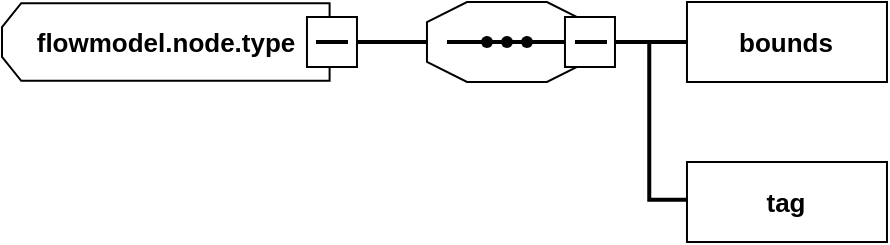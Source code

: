 <mxfile version="16.0.3" type="github"><diagram id="Udz62ujIdolEC2k2vhNW" name="Page-1"><mxGraphModel dx="1003" dy="746" grid="1" gridSize="10" guides="1" tooltips="1" connect="1" arrows="0" fold="1" page="1" pageScale="1" pageWidth="827" pageHeight="1169" math="0" shadow="0"><root><mxCell id="0"/><mxCell id="1" parent="0"/><mxCell id="k8Uw34xPk5UIhXiY5Jou-36" value="" style="group" vertex="1" connectable="0" parent="1"><mxGeometry x="40.0" y="190" width="442.49" height="120" as="geometry"/></mxCell><mxCell id="k8Uw34xPk5UIhXiY5Jou-13" value="" style="group" vertex="1" connectable="0" parent="k8Uw34xPk5UIhXiY5Jou-36"><mxGeometry x="212.49" width="94" height="40" as="geometry"/></mxCell><mxCell id="k8Uw34xPk5UIhXiY5Jou-1" value="" style="verticalLabelPosition=bottom;verticalAlign=top;html=1;shape=mxgraph.basic.polygon;polyCoords=[[0.25,0],[0.75,0],[1,0.25],[1,0.75],[0.75,1],[0.25,1],[0,0.75],[0,0.25]];polyline=0;" vertex="1" parent="k8Uw34xPk5UIhXiY5Jou-13"><mxGeometry width="80" height="40" as="geometry"/></mxCell><mxCell id="k8Uw34xPk5UIhXiY5Jou-2" value="" style="line;strokeWidth=2;html=1;" vertex="1" parent="k8Uw34xPk5UIhXiY5Jou-13"><mxGeometry x="10" y="15" width="60" height="10" as="geometry"/></mxCell><mxCell id="k8Uw34xPk5UIhXiY5Jou-3" value="" style="shape=waypoint;sketch=0;fillStyle=solid;size=6;pointerEvents=1;points=[];fillColor=none;resizable=0;rotatable=0;perimeter=centerPerimeter;snapToPoint=1;" vertex="1" parent="k8Uw34xPk5UIhXiY5Jou-13"><mxGeometry x="10" width="40" height="40" as="geometry"/></mxCell><mxCell id="k8Uw34xPk5UIhXiY5Jou-4" value="" style="shape=waypoint;sketch=0;fillStyle=solid;size=6;pointerEvents=1;points=[];fillColor=none;resizable=0;rotatable=0;perimeter=centerPerimeter;snapToPoint=1;" vertex="1" parent="k8Uw34xPk5UIhXiY5Jou-13"><mxGeometry x="20" width="40" height="40" as="geometry"/></mxCell><mxCell id="k8Uw34xPk5UIhXiY5Jou-5" value="" style="shape=waypoint;sketch=0;fillStyle=solid;size=6;pointerEvents=1;points=[];fillColor=none;resizable=0;rotatable=0;perimeter=centerPerimeter;snapToPoint=1;" vertex="1" parent="k8Uw34xPk5UIhXiY5Jou-13"><mxGeometry x="30" width="40" height="40" as="geometry"/></mxCell><mxCell id="k8Uw34xPk5UIhXiY5Jou-6" value="" style="whiteSpace=wrap;html=1;aspect=fixed;rotation=-90;" vertex="1" parent="k8Uw34xPk5UIhXiY5Jou-13"><mxGeometry x="69" y="7.5" width="25" height="25" as="geometry"/></mxCell><mxCell id="k8Uw34xPk5UIhXiY5Jou-10" value="" style="line;strokeWidth=2;html=1;" vertex="1" parent="k8Uw34xPk5UIhXiY5Jou-13"><mxGeometry x="74" y="15" width="16" height="10" as="geometry"/></mxCell><mxCell id="k8Uw34xPk5UIhXiY5Jou-14" value="" style="shape=loopLimit;whiteSpace=wrap;html=1;rotation=-90;horizontal=0;verticalAlign=middle;textDirection=ltr;labelPosition=center;verticalLabelPosition=middle;align=center;size=12;" vertex="1" parent="k8Uw34xPk5UIhXiY5Jou-36"><mxGeometry x="62.49" y="-61.9" width="38.82" height="163.8" as="geometry"/></mxCell><mxCell id="k8Uw34xPk5UIhXiY5Jou-15" value="flowmodel.node.type" style="text;html=1;strokeColor=none;fillColor=none;align=center;verticalAlign=middle;whiteSpace=wrap;rounded=0;fontSize=13;fontStyle=1" vertex="1" parent="k8Uw34xPk5UIhXiY5Jou-36"><mxGeometry x="21.9" y="5" width="120" height="30" as="geometry"/></mxCell><mxCell id="k8Uw34xPk5UIhXiY5Jou-18" value="" style="line;strokeWidth=2;html=1;fontSize=13;" vertex="1" parent="k8Uw34xPk5UIhXiY5Jou-36"><mxGeometry x="172.49" y="15" width="40" height="10" as="geometry"/></mxCell><mxCell id="k8Uw34xPk5UIhXiY5Jou-22" value="" style="rounded=0;whiteSpace=wrap;html=1;fontSize=13;" vertex="1" parent="k8Uw34xPk5UIhXiY5Jou-36"><mxGeometry x="342.49" width="100" height="40" as="geometry"/></mxCell><mxCell id="k8Uw34xPk5UIhXiY5Jou-25" value="" style="whiteSpace=wrap;html=1;aspect=fixed;rotation=-90;" vertex="1" parent="k8Uw34xPk5UIhXiY5Jou-36"><mxGeometry x="152.49" y="7.5" width="25" height="25" as="geometry"/></mxCell><mxCell id="k8Uw34xPk5UIhXiY5Jou-26" value="" style="line;strokeWidth=2;html=1;" vertex="1" parent="k8Uw34xPk5UIhXiY5Jou-36"><mxGeometry x="156.99" y="15" width="16" height="10" as="geometry"/></mxCell><mxCell id="k8Uw34xPk5UIhXiY5Jou-30" value="bounds" style="text;html=1;strokeColor=none;fillColor=none;align=center;verticalAlign=middle;whiteSpace=wrap;rounded=0;fontSize=13;fontStyle=1" vertex="1" parent="k8Uw34xPk5UIhXiY5Jou-36"><mxGeometry x="362.49" y="5" width="60" height="30" as="geometry"/></mxCell><mxCell id="k8Uw34xPk5UIhXiY5Jou-31" value="" style="line;strokeWidth=2;html=1;fontSize=13;" vertex="1" parent="k8Uw34xPk5UIhXiY5Jou-36"><mxGeometry x="306.49" y="15" width="36" height="10" as="geometry"/></mxCell><mxCell id="k8Uw34xPk5UIhXiY5Jou-32" value="" style="rounded=0;whiteSpace=wrap;html=1;fontSize=13;" vertex="1" parent="k8Uw34xPk5UIhXiY5Jou-36"><mxGeometry x="342.49" y="80" width="100" height="40" as="geometry"/></mxCell><mxCell id="k8Uw34xPk5UIhXiY5Jou-33" value="tag" style="text;html=1;strokeColor=none;fillColor=none;align=center;verticalAlign=middle;whiteSpace=wrap;rounded=0;fontSize=13;fontStyle=1" vertex="1" parent="k8Uw34xPk5UIhXiY5Jou-36"><mxGeometry x="362.49" y="85" width="60" height="30" as="geometry"/></mxCell><mxCell id="k8Uw34xPk5UIhXiY5Jou-35" value="" style="shape=partialRectangle;whiteSpace=wrap;html=1;bottom=0;right=0;fillColor=none;fontSize=13;rotation=90;direction=west;fontStyle=1;strokeWidth=2;" vertex="1" parent="k8Uw34xPk5UIhXiY5Jou-36"><mxGeometry x="293.72" y="50.62" width="78.15" height="18.33" as="geometry"/></mxCell></root></mxGraphModel></diagram></mxfile>